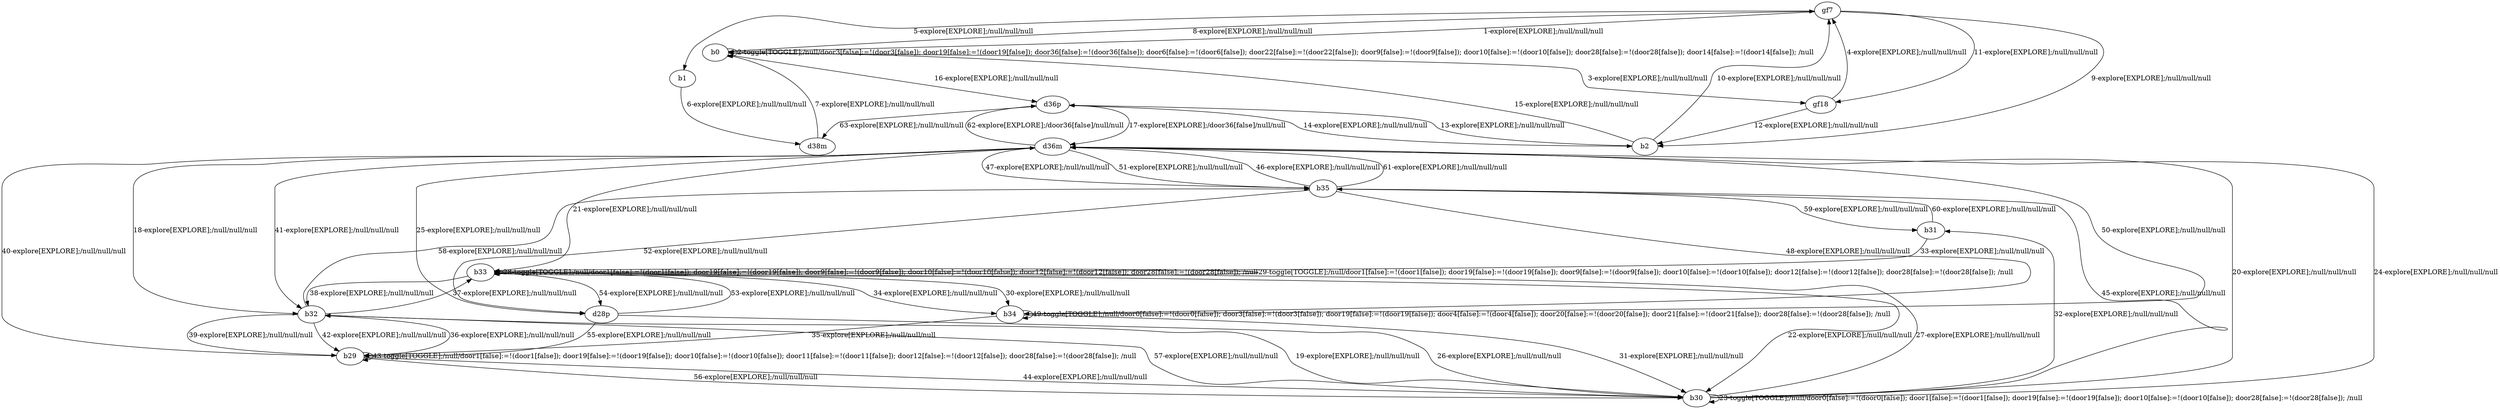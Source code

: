 # Total number of goals covered by this test: 5
# b35 --> d36m
# b33 --> b33
# b35 --> d28p
# b34 --> d36m
# d28p --> b30

digraph g {
"gf7" -> "b0" [label = "1-explore[EXPLORE];/null/null/null"];
"b0" -> "b0" [label = "2-toggle[TOGGLE];/null/door3[false]:=!(door3[false]); door19[false]:=!(door19[false]); door36[false]:=!(door36[false]); door6[false]:=!(door6[false]); door22[false]:=!(door22[false]); door9[false]:=!(door9[false]); door10[false]:=!(door10[false]); door28[false]:=!(door28[false]); door14[false]:=!(door14[false]); /null"];
"b0" -> "gf18" [label = "3-explore[EXPLORE];/null/null/null"];
"gf18" -> "gf7" [label = "4-explore[EXPLORE];/null/null/null"];
"gf7" -> "b1" [label = "5-explore[EXPLORE];/null/null/null"];
"b1" -> "d38m" [label = "6-explore[EXPLORE];/null/null/null"];
"d38m" -> "b0" [label = "7-explore[EXPLORE];/null/null/null"];
"b0" -> "gf7" [label = "8-explore[EXPLORE];/null/null/null"];
"gf7" -> "b2" [label = "9-explore[EXPLORE];/null/null/null"];
"b2" -> "gf7" [label = "10-explore[EXPLORE];/null/null/null"];
"gf7" -> "gf18" [label = "11-explore[EXPLORE];/null/null/null"];
"gf18" -> "b2" [label = "12-explore[EXPLORE];/null/null/null"];
"b2" -> "d36p" [label = "13-explore[EXPLORE];/null/null/null"];
"d36p" -> "b2" [label = "14-explore[EXPLORE];/null/null/null"];
"b2" -> "b0" [label = "15-explore[EXPLORE];/null/null/null"];
"b0" -> "d36p" [label = "16-explore[EXPLORE];/null/null/null"];
"d36p" -> "d36m" [label = "17-explore[EXPLORE];/door36[false]/null/null"];
"d36m" -> "b32" [label = "18-explore[EXPLORE];/null/null/null"];
"b32" -> "b30" [label = "19-explore[EXPLORE];/null/null/null"];
"b30" -> "d36m" [label = "20-explore[EXPLORE];/null/null/null"];
"d36m" -> "b33" [label = "21-explore[EXPLORE];/null/null/null"];
"b33" -> "b30" [label = "22-explore[EXPLORE];/null/null/null"];
"b30" -> "b30" [label = "23-toggle[TOGGLE];/null/door0[false]:=!(door0[false]); door1[false]:=!(door1[false]); door19[false]:=!(door19[false]); door10[false]:=!(door10[false]); door28[false]:=!(door28[false]); /null"];
"b30" -> "d36m" [label = "24-explore[EXPLORE];/null/null/null"];
"d36m" -> "d28p" [label = "25-explore[EXPLORE];/null/null/null"];
"d28p" -> "b30" [label = "26-explore[EXPLORE];/null/null/null"];
"b30" -> "b33" [label = "27-explore[EXPLORE];/null/null/null"];
"b33" -> "b33" [label = "28-toggle[TOGGLE];/null/door1[false]:=!(door1[false]); door19[false]:=!(door19[false]); door9[false]:=!(door9[false]); door10[false]:=!(door10[false]); door12[false]:=!(door12[false]); door28[false]:=!(door28[false]); /null"];
"b33" -> "b33" [label = "29-toggle[TOGGLE];/null/door1[false]:=!(door1[false]); door19[false]:=!(door19[false]); door9[false]:=!(door9[false]); door10[false]:=!(door10[false]); door12[false]:=!(door12[false]); door28[false]:=!(door28[false]); /null"];
"b33" -> "b34" [label = "30-explore[EXPLORE];/null/null/null"];
"b34" -> "b30" [label = "31-explore[EXPLORE];/null/null/null"];
"b30" -> "b31" [label = "32-explore[EXPLORE];/null/null/null"];
"b31" -> "b33" [label = "33-explore[EXPLORE];/null/null/null"];
"b33" -> "b34" [label = "34-explore[EXPLORE];/null/null/null"];
"b34" -> "b29" [label = "35-explore[EXPLORE];/null/null/null"];
"b29" -> "b32" [label = "36-explore[EXPLORE];/null/null/null"];
"b32" -> "b33" [label = "37-explore[EXPLORE];/null/null/null"];
"b33" -> "b32" [label = "38-explore[EXPLORE];/null/null/null"];
"b32" -> "b29" [label = "39-explore[EXPLORE];/null/null/null"];
"b29" -> "d36m" [label = "40-explore[EXPLORE];/null/null/null"];
"d36m" -> "b32" [label = "41-explore[EXPLORE];/null/null/null"];
"b32" -> "b29" [label = "42-explore[EXPLORE];/null/null/null"];
"b29" -> "b29" [label = "43-toggle[TOGGLE];/null/door1[false]:=!(door1[false]); door19[false]:=!(door19[false]); door10[false]:=!(door10[false]); door11[false]:=!(door11[false]); door12[false]:=!(door12[false]); door28[false]:=!(door28[false]); /null"];
"b29" -> "b30" [label = "44-explore[EXPLORE];/null/null/null"];
"b30" -> "b35" [label = "45-explore[EXPLORE];/null/null/null"];
"b35" -> "d36m" [label = "46-explore[EXPLORE];/null/null/null"];
"d36m" -> "b35" [label = "47-explore[EXPLORE];/null/null/null"];
"b35" -> "b34" [label = "48-explore[EXPLORE];/null/null/null"];
"b34" -> "b34" [label = "49-toggle[TOGGLE];/null/door0[false]:=!(door0[false]); door3[false]:=!(door3[false]); door19[false]:=!(door19[false]); door4[false]:=!(door4[false]); door20[false]:=!(door20[false]); door21[false]:=!(door21[false]); door28[false]:=!(door28[false]); /null"];
"b34" -> "d36m" [label = "50-explore[EXPLORE];/null/null/null"];
"d36m" -> "b35" [label = "51-explore[EXPLORE];/null/null/null"];
"b35" -> "d28p" [label = "52-explore[EXPLORE];/null/null/null"];
"d28p" -> "b33" [label = "53-explore[EXPLORE];/null/null/null"];
"b33" -> "d28p" [label = "54-explore[EXPLORE];/null/null/null"];
"d28p" -> "b29" [label = "55-explore[EXPLORE];/null/null/null"];
"b29" -> "b30" [label = "56-explore[EXPLORE];/null/null/null"];
"b30" -> "b32" [label = "57-explore[EXPLORE];/null/null/null"];
"b32" -> "b35" [label = "58-explore[EXPLORE];/null/null/null"];
"b35" -> "b31" [label = "59-explore[EXPLORE];/null/null/null"];
"b31" -> "b35" [label = "60-explore[EXPLORE];/null/null/null"];
"b35" -> "d36m" [label = "61-explore[EXPLORE];/null/null/null"];
"d36m" -> "d36p" [label = "62-explore[EXPLORE];/door36[false]/null/null"];
"d36p" -> "d38m" [label = "63-explore[EXPLORE];/null/null/null"];
}